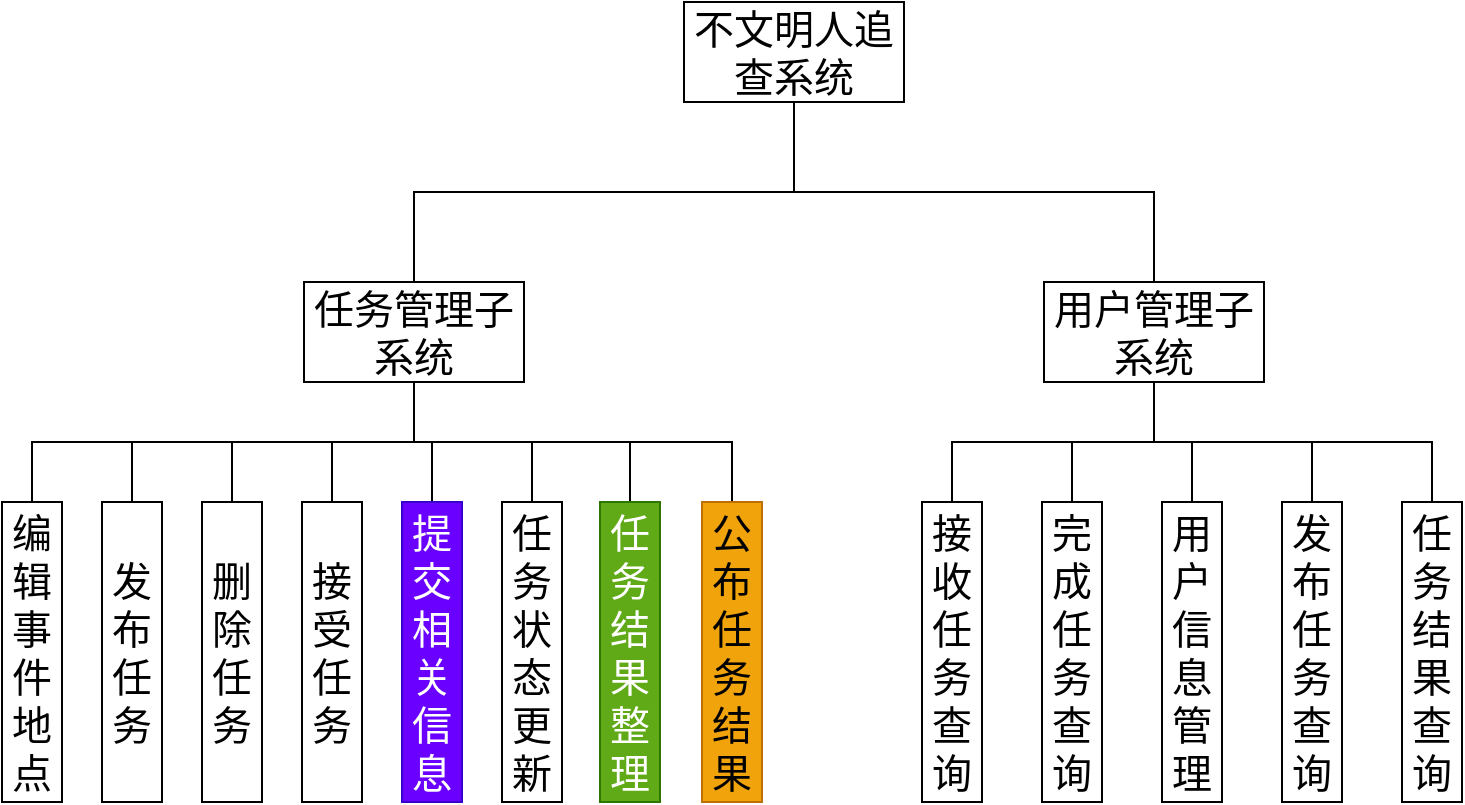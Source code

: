 <mxfile version="22.1.11" type="github">
  <diagram name="第 1 页" id="DvwaVRqa65VBjnnZRb8w">
    <mxGraphModel dx="1002" dy="543" grid="1" gridSize="10" guides="1" tooltips="1" connect="1" arrows="1" fold="1" page="1" pageScale="1" pageWidth="827" pageHeight="1169" math="0" shadow="0">
      <root>
        <mxCell id="0" />
        <mxCell id="1" parent="0" />
        <mxCell id="BiDufYhhRsk6IRIkyGWY-19" style="edgeStyle=orthogonalEdgeStyle;rounded=0;orthogonalLoop=1;jettySize=auto;html=1;exitX=0.5;exitY=1;exitDx=0;exitDy=0;entryX=0.5;entryY=0;entryDx=0;entryDy=0;endArrow=none;endFill=0;fontSize=20;" edge="1" parent="1" source="BiDufYhhRsk6IRIkyGWY-1" target="BiDufYhhRsk6IRIkyGWY-3">
          <mxGeometry relative="1" as="geometry" />
        </mxCell>
        <mxCell id="BiDufYhhRsk6IRIkyGWY-20" style="edgeStyle=orthogonalEdgeStyle;rounded=0;orthogonalLoop=1;jettySize=auto;html=1;entryX=0.5;entryY=0;entryDx=0;entryDy=0;exitX=0.5;exitY=1;exitDx=0;exitDy=0;endArrow=none;endFill=0;fontSize=20;" edge="1" parent="1" source="BiDufYhhRsk6IRIkyGWY-1" target="BiDufYhhRsk6IRIkyGWY-2">
          <mxGeometry relative="1" as="geometry" />
        </mxCell>
        <mxCell id="BiDufYhhRsk6IRIkyGWY-1" value="不文明人追查系统" style="html=1;whiteSpace=wrap;fontSize=20;" vertex="1" parent="1">
          <mxGeometry x="390" y="40" width="110" height="50" as="geometry" />
        </mxCell>
        <mxCell id="BiDufYhhRsk6IRIkyGWY-21" style="edgeStyle=orthogonalEdgeStyle;rounded=0;orthogonalLoop=1;jettySize=auto;html=1;entryX=0.5;entryY=0;entryDx=0;entryDy=0;exitX=0.5;exitY=1;exitDx=0;exitDy=0;endArrow=none;endFill=0;fontSize=20;" edge="1" parent="1" source="BiDufYhhRsk6IRIkyGWY-2" target="BiDufYhhRsk6IRIkyGWY-4">
          <mxGeometry relative="1" as="geometry" />
        </mxCell>
        <mxCell id="BiDufYhhRsk6IRIkyGWY-23" style="edgeStyle=orthogonalEdgeStyle;rounded=0;orthogonalLoop=1;jettySize=auto;html=1;exitX=0.5;exitY=1;exitDx=0;exitDy=0;endArrow=none;endFill=0;fontSize=20;" edge="1" parent="1" source="BiDufYhhRsk6IRIkyGWY-2" target="BiDufYhhRsk6IRIkyGWY-5">
          <mxGeometry relative="1" as="geometry" />
        </mxCell>
        <mxCell id="BiDufYhhRsk6IRIkyGWY-24" style="edgeStyle=orthogonalEdgeStyle;rounded=0;orthogonalLoop=1;jettySize=auto;html=1;exitX=0.5;exitY=1;exitDx=0;exitDy=0;entryX=0.5;entryY=0;entryDx=0;entryDy=0;endArrow=none;endFill=0;fontSize=20;" edge="1" parent="1" source="BiDufYhhRsk6IRIkyGWY-2" target="BiDufYhhRsk6IRIkyGWY-16">
          <mxGeometry relative="1" as="geometry" />
        </mxCell>
        <mxCell id="BiDufYhhRsk6IRIkyGWY-25" style="edgeStyle=orthogonalEdgeStyle;rounded=0;orthogonalLoop=1;jettySize=auto;html=1;exitX=0.5;exitY=1;exitDx=0;exitDy=0;entryX=0.5;entryY=0;entryDx=0;entryDy=0;endArrow=none;endFill=0;fontSize=20;" edge="1" parent="1" source="BiDufYhhRsk6IRIkyGWY-2" target="BiDufYhhRsk6IRIkyGWY-6">
          <mxGeometry relative="1" as="geometry" />
        </mxCell>
        <mxCell id="BiDufYhhRsk6IRIkyGWY-26" style="edgeStyle=orthogonalEdgeStyle;rounded=0;orthogonalLoop=1;jettySize=auto;html=1;exitX=0.5;exitY=1;exitDx=0;exitDy=0;entryX=0.5;entryY=0;entryDx=0;entryDy=0;endArrow=none;endFill=0;fontSize=20;" edge="1" parent="1" source="BiDufYhhRsk6IRIkyGWY-2" target="BiDufYhhRsk6IRIkyGWY-7">
          <mxGeometry relative="1" as="geometry" />
        </mxCell>
        <mxCell id="BiDufYhhRsk6IRIkyGWY-27" style="edgeStyle=orthogonalEdgeStyle;rounded=0;orthogonalLoop=1;jettySize=auto;html=1;exitX=0.5;exitY=1;exitDx=0;exitDy=0;entryX=0.5;entryY=0;entryDx=0;entryDy=0;endArrow=none;endFill=0;fontSize=20;" edge="1" parent="1" source="BiDufYhhRsk6IRIkyGWY-2" target="BiDufYhhRsk6IRIkyGWY-8">
          <mxGeometry relative="1" as="geometry" />
        </mxCell>
        <mxCell id="BiDufYhhRsk6IRIkyGWY-28" style="edgeStyle=orthogonalEdgeStyle;rounded=0;orthogonalLoop=1;jettySize=auto;html=1;exitX=0.5;exitY=1;exitDx=0;exitDy=0;entryX=0.5;entryY=0;entryDx=0;entryDy=0;endArrow=none;endFill=0;fontSize=20;" edge="1" parent="1" source="BiDufYhhRsk6IRIkyGWY-2" target="BiDufYhhRsk6IRIkyGWY-9">
          <mxGeometry relative="1" as="geometry" />
        </mxCell>
        <mxCell id="BiDufYhhRsk6IRIkyGWY-29" style="edgeStyle=orthogonalEdgeStyle;rounded=0;orthogonalLoop=1;jettySize=auto;html=1;exitX=0.5;exitY=1;exitDx=0;exitDy=0;entryX=0.5;entryY=0;entryDx=0;entryDy=0;endArrow=none;endFill=0;fontSize=20;" edge="1" parent="1" source="BiDufYhhRsk6IRIkyGWY-2" target="BiDufYhhRsk6IRIkyGWY-10">
          <mxGeometry relative="1" as="geometry" />
        </mxCell>
        <mxCell id="BiDufYhhRsk6IRIkyGWY-2" value="任务管理子系统" style="html=1;whiteSpace=wrap;fontSize=20;" vertex="1" parent="1">
          <mxGeometry x="200" y="180" width="110" height="50" as="geometry" />
        </mxCell>
        <mxCell id="BiDufYhhRsk6IRIkyGWY-30" style="edgeStyle=orthogonalEdgeStyle;rounded=0;orthogonalLoop=1;jettySize=auto;html=1;exitX=0.5;exitY=1;exitDx=0;exitDy=0;entryX=0.5;entryY=0;entryDx=0;entryDy=0;endArrow=none;endFill=0;fontSize=20;" edge="1" parent="1" source="BiDufYhhRsk6IRIkyGWY-3" target="BiDufYhhRsk6IRIkyGWY-11">
          <mxGeometry relative="1" as="geometry" />
        </mxCell>
        <mxCell id="BiDufYhhRsk6IRIkyGWY-31" style="edgeStyle=orthogonalEdgeStyle;rounded=0;orthogonalLoop=1;jettySize=auto;html=1;exitX=0.5;exitY=1;exitDx=0;exitDy=0;endArrow=none;endFill=0;fontSize=20;" edge="1" parent="1" source="BiDufYhhRsk6IRIkyGWY-3" target="BiDufYhhRsk6IRIkyGWY-12">
          <mxGeometry relative="1" as="geometry" />
        </mxCell>
        <mxCell id="BiDufYhhRsk6IRIkyGWY-32" style="edgeStyle=orthogonalEdgeStyle;rounded=0;orthogonalLoop=1;jettySize=auto;html=1;exitX=0.5;exitY=1;exitDx=0;exitDy=0;entryX=0.5;entryY=0;entryDx=0;entryDy=0;endArrow=none;endFill=0;fontSize=20;" edge="1" parent="1" source="BiDufYhhRsk6IRIkyGWY-3" target="BiDufYhhRsk6IRIkyGWY-13">
          <mxGeometry relative="1" as="geometry" />
        </mxCell>
        <mxCell id="BiDufYhhRsk6IRIkyGWY-33" style="edgeStyle=orthogonalEdgeStyle;rounded=0;orthogonalLoop=1;jettySize=auto;html=1;exitX=0.5;exitY=1;exitDx=0;exitDy=0;entryX=0.5;entryY=0;entryDx=0;entryDy=0;endArrow=none;endFill=0;fontSize=20;" edge="1" parent="1" source="BiDufYhhRsk6IRIkyGWY-3" target="BiDufYhhRsk6IRIkyGWY-14">
          <mxGeometry relative="1" as="geometry" />
        </mxCell>
        <mxCell id="BiDufYhhRsk6IRIkyGWY-34" style="edgeStyle=orthogonalEdgeStyle;rounded=0;orthogonalLoop=1;jettySize=auto;html=1;exitX=0.5;exitY=1;exitDx=0;exitDy=0;entryX=0.5;entryY=0;entryDx=0;entryDy=0;endArrow=none;endFill=0;fontSize=20;" edge="1" parent="1" source="BiDufYhhRsk6IRIkyGWY-3" target="BiDufYhhRsk6IRIkyGWY-15">
          <mxGeometry relative="1" as="geometry" />
        </mxCell>
        <mxCell id="BiDufYhhRsk6IRIkyGWY-3" value="用户管理子系统" style="html=1;whiteSpace=wrap;fontSize=20;" vertex="1" parent="1">
          <mxGeometry x="570" y="180" width="110" height="50" as="geometry" />
        </mxCell>
        <mxCell id="BiDufYhhRsk6IRIkyGWY-4" value="编辑事件地点" style="html=1;whiteSpace=wrap;fontSize=20;" vertex="1" parent="1">
          <mxGeometry x="49" y="290" width="30" height="150" as="geometry" />
        </mxCell>
        <mxCell id="BiDufYhhRsk6IRIkyGWY-5" value="发布任务" style="html=1;whiteSpace=wrap;fontSize=20;" vertex="1" parent="1">
          <mxGeometry x="99" y="290" width="30" height="150" as="geometry" />
        </mxCell>
        <mxCell id="BiDufYhhRsk6IRIkyGWY-6" value="接受任务" style="html=1;whiteSpace=wrap;fontSize=20;" vertex="1" parent="1">
          <mxGeometry x="199" y="290" width="30" height="150" as="geometry" />
        </mxCell>
        <mxCell id="BiDufYhhRsk6IRIkyGWY-7" value="提交相关信息" style="html=1;whiteSpace=wrap;fontSize=20;fillColor=#6a00ff;fontColor=#ffffff;strokeColor=#3700CC;" vertex="1" parent="1">
          <mxGeometry x="249" y="290" width="30" height="150" as="geometry" />
        </mxCell>
        <mxCell id="BiDufYhhRsk6IRIkyGWY-8" value="任务状态更新" style="html=1;whiteSpace=wrap;fontSize=20;" vertex="1" parent="1">
          <mxGeometry x="299" y="290" width="30" height="150" as="geometry" />
        </mxCell>
        <mxCell id="BiDufYhhRsk6IRIkyGWY-9" value="任务结果整理" style="html=1;whiteSpace=wrap;fontSize=20;fillColor=#60a917;fontColor=#ffffff;strokeColor=#2D7600;" vertex="1" parent="1">
          <mxGeometry x="348" y="290" width="30" height="150" as="geometry" />
        </mxCell>
        <mxCell id="BiDufYhhRsk6IRIkyGWY-10" value="公布任务结果" style="html=1;whiteSpace=wrap;fontSize=20;fillColor=#f0a30a;fontColor=#000000;strokeColor=#BD7000;" vertex="1" parent="1">
          <mxGeometry x="399" y="290" width="30" height="150" as="geometry" />
        </mxCell>
        <mxCell id="BiDufYhhRsk6IRIkyGWY-11" value="接收任务查询" style="html=1;whiteSpace=wrap;fontSize=20;" vertex="1" parent="1">
          <mxGeometry x="509" y="290" width="30" height="150" as="geometry" />
        </mxCell>
        <mxCell id="BiDufYhhRsk6IRIkyGWY-12" value="完成任务查询" style="html=1;whiteSpace=wrap;fontSize=20;" vertex="1" parent="1">
          <mxGeometry x="569" y="290" width="30" height="150" as="geometry" />
        </mxCell>
        <mxCell id="BiDufYhhRsk6IRIkyGWY-13" value="用户信息管理" style="html=1;whiteSpace=wrap;fontSize=20;" vertex="1" parent="1">
          <mxGeometry x="629" y="290" width="30" height="150" as="geometry" />
        </mxCell>
        <mxCell id="BiDufYhhRsk6IRIkyGWY-14" value="发布任务查询" style="html=1;whiteSpace=wrap;fontSize=20;" vertex="1" parent="1">
          <mxGeometry x="689" y="290" width="30" height="150" as="geometry" />
        </mxCell>
        <mxCell id="BiDufYhhRsk6IRIkyGWY-15" value="任务结果查询" style="html=1;whiteSpace=wrap;fontSize=20;" vertex="1" parent="1">
          <mxGeometry x="749" y="290" width="30" height="150" as="geometry" />
        </mxCell>
        <mxCell id="BiDufYhhRsk6IRIkyGWY-16" value="删除任务" style="html=1;whiteSpace=wrap;fontSize=20;" vertex="1" parent="1">
          <mxGeometry x="149" y="290" width="30" height="150" as="geometry" />
        </mxCell>
      </root>
    </mxGraphModel>
  </diagram>
</mxfile>
